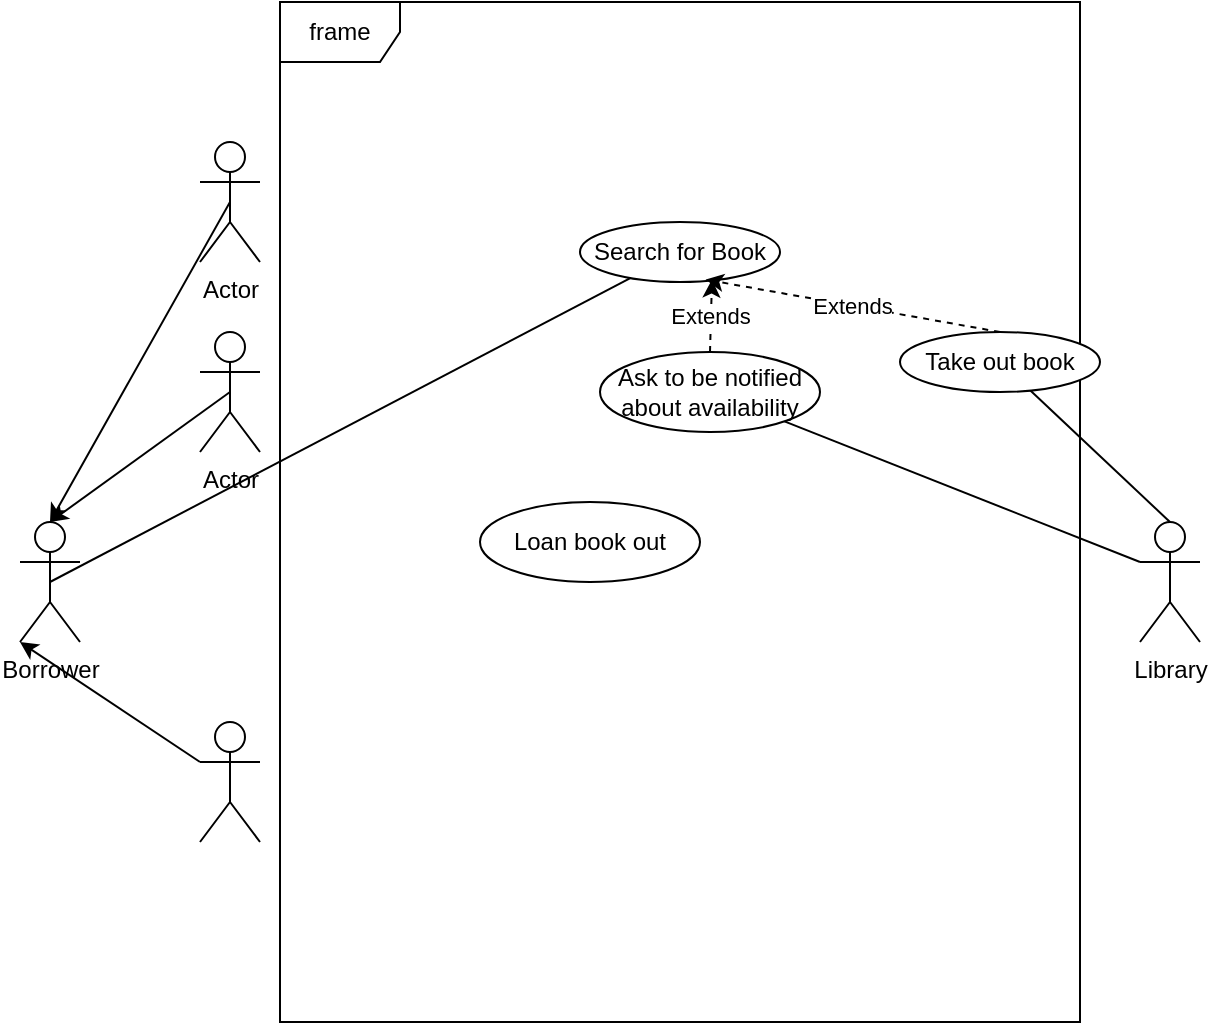 <mxfile version="15.4.3" type="github">
  <diagram id="CJLYD50c7WR3yUztpVkI" name="Page-1">
    <mxGraphModel dx="1038" dy="1716" grid="1" gridSize="10" guides="1" tooltips="1" connect="1" arrows="1" fold="1" page="1" pageScale="1" pageWidth="827" pageHeight="1169" math="0" shadow="0">
      <root>
        <mxCell id="0" />
        <mxCell id="1" parent="0" />
        <mxCell id="Pf0OEINbJtdyYecqW06F-1" value="frame" style="shape=umlFrame;whiteSpace=wrap;html=1;" vertex="1" parent="1">
          <mxGeometry x="170" y="-20" width="400" height="510" as="geometry" />
        </mxCell>
        <mxCell id="Pf0OEINbJtdyYecqW06F-13" style="edgeStyle=none;rounded=0;orthogonalLoop=1;jettySize=auto;html=1;exitX=0.5;exitY=0.5;exitDx=0;exitDy=0;exitPerimeter=0;endArrow=none;endFill=0;" edge="1" parent="1" source="Pf0OEINbJtdyYecqW06F-2" target="Pf0OEINbJtdyYecqW06F-12">
          <mxGeometry relative="1" as="geometry" />
        </mxCell>
        <mxCell id="Pf0OEINbJtdyYecqW06F-2" value="Borrower" style="shape=umlActor;verticalLabelPosition=bottom;verticalAlign=top;html=1;" vertex="1" parent="1">
          <mxGeometry x="40" y="240" width="30" height="60" as="geometry" />
        </mxCell>
        <mxCell id="Pf0OEINbJtdyYecqW06F-8" style="edgeStyle=none;rounded=0;orthogonalLoop=1;jettySize=auto;html=1;exitX=0.5;exitY=0.5;exitDx=0;exitDy=0;exitPerimeter=0;entryX=0.5;entryY=0;entryDx=0;entryDy=0;entryPerimeter=0;" edge="1" parent="1" source="Pf0OEINbJtdyYecqW06F-3" target="Pf0OEINbJtdyYecqW06F-2">
          <mxGeometry relative="1" as="geometry" />
        </mxCell>
        <mxCell id="Pf0OEINbJtdyYecqW06F-3" value="Actor" style="shape=umlActor;verticalLabelPosition=bottom;verticalAlign=top;html=1;" vertex="1" parent="1">
          <mxGeometry x="130" y="50" width="30" height="60" as="geometry" />
        </mxCell>
        <mxCell id="Pf0OEINbJtdyYecqW06F-6" style="rounded=0;orthogonalLoop=1;jettySize=auto;html=1;exitX=0;exitY=0.333;exitDx=0;exitDy=0;exitPerimeter=0;entryX=0;entryY=1;entryDx=0;entryDy=0;entryPerimeter=0;" edge="1" parent="1" source="Pf0OEINbJtdyYecqW06F-4" target="Pf0OEINbJtdyYecqW06F-2">
          <mxGeometry relative="1" as="geometry" />
        </mxCell>
        <mxCell id="Pf0OEINbJtdyYecqW06F-4" value="" style="shape=umlActor;verticalLabelPosition=bottom;verticalAlign=top;html=1;" vertex="1" parent="1">
          <mxGeometry x="130" y="340" width="30" height="60" as="geometry" />
        </mxCell>
        <mxCell id="Pf0OEINbJtdyYecqW06F-7" style="edgeStyle=none;rounded=0;orthogonalLoop=1;jettySize=auto;html=1;exitX=0.5;exitY=0.5;exitDx=0;exitDy=0;exitPerimeter=0;entryX=0.5;entryY=0;entryDx=0;entryDy=0;entryPerimeter=0;" edge="1" parent="1" source="Pf0OEINbJtdyYecqW06F-5" target="Pf0OEINbJtdyYecqW06F-2">
          <mxGeometry relative="1" as="geometry">
            <mxPoint x="70" y="250" as="targetPoint" />
          </mxGeometry>
        </mxCell>
        <mxCell id="Pf0OEINbJtdyYecqW06F-5" value="Actor" style="shape=umlActor;verticalLabelPosition=bottom;verticalAlign=top;html=1;" vertex="1" parent="1">
          <mxGeometry x="130" y="145" width="30" height="60" as="geometry" />
        </mxCell>
        <mxCell id="Pf0OEINbJtdyYecqW06F-12" value="Search for Book" style="ellipse;whiteSpace=wrap;html=1;" vertex="1" parent="1">
          <mxGeometry x="320" y="90" width="100" height="30" as="geometry" />
        </mxCell>
        <mxCell id="Pf0OEINbJtdyYecqW06F-21" style="edgeStyle=none;rounded=0;orthogonalLoop=1;jettySize=auto;html=1;exitX=0.5;exitY=0;exitDx=0;exitDy=0;exitPerimeter=0;endArrow=none;endFill=0;" edge="1" parent="1" source="Pf0OEINbJtdyYecqW06F-14" target="Pf0OEINbJtdyYecqW06F-17">
          <mxGeometry relative="1" as="geometry" />
        </mxCell>
        <mxCell id="Pf0OEINbJtdyYecqW06F-22" style="edgeStyle=none;rounded=0;orthogonalLoop=1;jettySize=auto;html=1;endArrow=none;endFill=0;" edge="1" parent="1" target="Pf0OEINbJtdyYecqW06F-18">
          <mxGeometry relative="1" as="geometry">
            <mxPoint x="600" y="260" as="sourcePoint" />
          </mxGeometry>
        </mxCell>
        <mxCell id="Pf0OEINbJtdyYecqW06F-14" value="Library" style="shape=umlActor;verticalLabelPosition=bottom;verticalAlign=top;html=1;" vertex="1" parent="1">
          <mxGeometry x="600" y="240" width="30" height="60" as="geometry" />
        </mxCell>
        <mxCell id="Pf0OEINbJtdyYecqW06F-19" value="Extends" style="edgeStyle=none;rounded=0;orthogonalLoop=1;jettySize=auto;html=1;exitX=0.5;exitY=0;exitDx=0;exitDy=0;entryX=0.628;entryY=0.96;entryDx=0;entryDy=0;entryPerimeter=0;dashed=1;" edge="1" parent="1" source="Pf0OEINbJtdyYecqW06F-17" target="Pf0OEINbJtdyYecqW06F-12">
          <mxGeometry relative="1" as="geometry" />
        </mxCell>
        <mxCell id="Pf0OEINbJtdyYecqW06F-17" value="Take out book" style="ellipse;whiteSpace=wrap;html=1;" vertex="1" parent="1">
          <mxGeometry x="480" y="145" width="100" height="30" as="geometry" />
        </mxCell>
        <mxCell id="Pf0OEINbJtdyYecqW06F-20" value="Extends" style="edgeStyle=none;rounded=0;orthogonalLoop=1;jettySize=auto;html=1;exitX=0.5;exitY=0;exitDx=0;exitDy=0;entryX=0.66;entryY=0.96;entryDx=0;entryDy=0;entryPerimeter=0;dashed=1;endArrow=classic;endFill=1;startArrow=none;startFill=0;" edge="1" parent="1" source="Pf0OEINbJtdyYecqW06F-18" target="Pf0OEINbJtdyYecqW06F-12">
          <mxGeometry relative="1" as="geometry" />
        </mxCell>
        <mxCell id="Pf0OEINbJtdyYecqW06F-18" value="Ask to be notified about availability" style="ellipse;whiteSpace=wrap;html=1;" vertex="1" parent="1">
          <mxGeometry x="330" y="155" width="110" height="40" as="geometry" />
        </mxCell>
        <mxCell id="Pf0OEINbJtdyYecqW06F-23" value="Loan book out" style="ellipse;whiteSpace=wrap;html=1;" vertex="1" parent="1">
          <mxGeometry x="270" y="230" width="110" height="40" as="geometry" />
        </mxCell>
      </root>
    </mxGraphModel>
  </diagram>
</mxfile>

